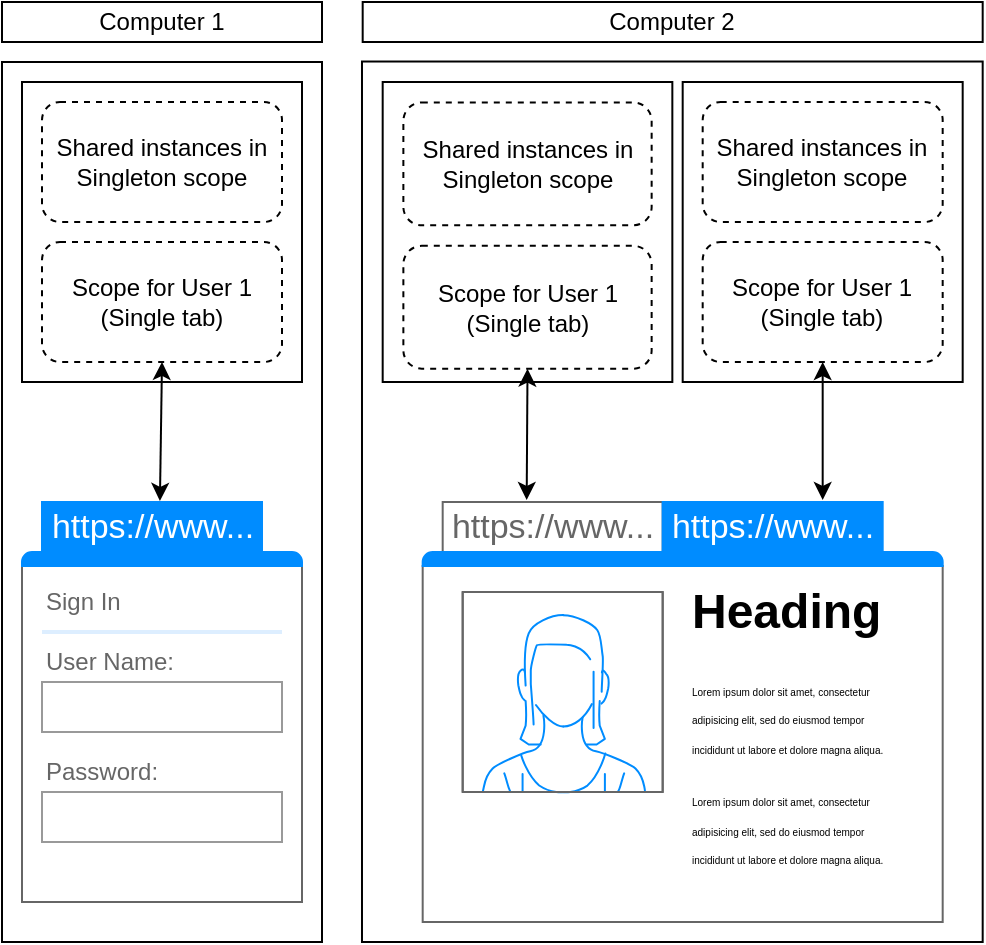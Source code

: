 <mxfile version="12.9.9" type="device"><diagram name="Page-1" id="03018318-947c-dd8e-b7a3-06fadd420f32"><mxGraphModel dx="808" dy="524" grid="1" gridSize="10" guides="1" tooltips="1" connect="1" arrows="1" fold="1" page="1" pageScale="1" pageWidth="1100" pageHeight="850" background="#ffffff" math="0" shadow="0"><root><mxCell id="0"/><mxCell id="1" parent="0"/><mxCell id="RKF1HEd_bbcttFlX-irO-1" value="" style="group" vertex="1" connectable="0" parent="1"><mxGeometry x="110" y="70" width="150" height="430" as="geometry"/></mxCell><mxCell id="RKF1HEd_bbcttFlX-irO-16" value="" style="rounded=0;whiteSpace=wrap;html=1;" vertex="1" parent="RKF1HEd_bbcttFlX-irO-1"><mxGeometry x="-10" y="-10" width="160" height="440" as="geometry"/></mxCell><mxCell id="Ktno1tzFjxi-DGEUZPoW-3" value="" style="rounded=0;whiteSpace=wrap;html=1;" parent="RKF1HEd_bbcttFlX-irO-1" vertex="1"><mxGeometry width="140" height="150" as="geometry"/></mxCell><mxCell id="Ktno1tzFjxi-DGEUZPoW-4" value="Shared instances in Singleton scope" style="rounded=1;whiteSpace=wrap;html=1;dashed=1;" parent="RKF1HEd_bbcttFlX-irO-1" vertex="1"><mxGeometry x="10" y="10" width="120" height="60" as="geometry"/></mxCell><mxCell id="Ktno1tzFjxi-DGEUZPoW-5" value="Scope for User 1&lt;br&gt;(Single tab)" style="rounded=1;whiteSpace=wrap;html=1;dashed=1;" parent="RKF1HEd_bbcttFlX-irO-1" vertex="1"><mxGeometry x="10" y="80" width="120" height="60" as="geometry"/></mxCell><mxCell id="Ktno1tzFjxi-DGEUZPoW-33" value="" style="endArrow=classic;startArrow=classic;html=1;entryX=0.5;entryY=1;entryDx=0;entryDy=0;exitX=0.536;exitY=-0.021;exitDx=0;exitDy=0;exitPerimeter=0;" parent="RKF1HEd_bbcttFlX-irO-1" source="Ktno1tzFjxi-DGEUZPoW-24" target="Ktno1tzFjxi-DGEUZPoW-5" edge="1"><mxGeometry width="50" height="50" relative="1" as="geometry"><mxPoint x="-60" y="220" as="sourcePoint"/><mxPoint x="-10" y="170" as="targetPoint"/></mxGeometry></mxCell><mxCell id="Ktno1tzFjxi-DGEUZPoW-23" value="" style="strokeWidth=1;shadow=0;dashed=0;align=center;html=1;shape=mxgraph.mockup.containers.marginRect2;rectMarginTop=32;strokeColor=#666666;gradientColor=none;" parent="1" vertex="1"><mxGeometry x="110" y="280" width="140" height="200" as="geometry"/></mxCell><mxCell id="Ktno1tzFjxi-DGEUZPoW-24" value="&lt;font color=&quot;#ffffff&quot;&gt;https://www...&lt;/font&gt;" style="strokeColor=#008CFF;fillColor=#008CFF;gradientColor=inherit;strokeWidth=1;shadow=0;dashed=0;align=center;html=1;shape=mxgraph.mockup.containers.rrect;rSize=0;fontSize=17;fontColor=#666666;gradientColor=none;" parent="Ktno1tzFjxi-DGEUZPoW-23" vertex="1"><mxGeometry width="110" height="25" relative="1" as="geometry"><mxPoint x="10" as="offset"/></mxGeometry></mxCell><mxCell id="Ktno1tzFjxi-DGEUZPoW-27" value="" style="strokeWidth=1;shadow=0;dashed=0;align=center;html=1;shape=mxgraph.mockup.containers.topButton;rSize=5;strokeColor=#008cff;fillColor=#008cff;gradientColor=none;resizeWidth=1;movable=0;deletable=1;" parent="Ktno1tzFjxi-DGEUZPoW-23" vertex="1"><mxGeometry width="140" height="7" relative="1" as="geometry"><mxPoint y="25" as="offset"/></mxGeometry></mxCell><mxCell id="Ktno1tzFjxi-DGEUZPoW-60" value="Sign In" style="strokeWidth=1;shadow=0;dashed=0;align=center;html=1;shape=mxgraph.mockup.forms.anchor;fontSize=12;fontColor=#666666;align=left;resizeWidth=1;spacingLeft=0;" parent="Ktno1tzFjxi-DGEUZPoW-23" vertex="1"><mxGeometry y="30" width="100" height="20" as="geometry"><mxPoint x="10" y="10" as="offset"/></mxGeometry></mxCell><mxCell id="Ktno1tzFjxi-DGEUZPoW-61" value="" style="shape=line;strokeColor=#ddeeff;strokeWidth=2;html=1;resizeWidth=1;" parent="Ktno1tzFjxi-DGEUZPoW-23" vertex="1"><mxGeometry x="10" y="60" width="120" height="10" as="geometry"><mxPoint x="10" y="30" as="offset"/></mxGeometry></mxCell><mxCell id="Ktno1tzFjxi-DGEUZPoW-62" value="User Name:" style="strokeWidth=1;shadow=0;dashed=0;align=center;html=1;shape=mxgraph.mockup.forms.anchor;fontSize=12;fontColor=#666666;align=left;resizeWidth=1;spacingLeft=0;" parent="Ktno1tzFjxi-DGEUZPoW-23" vertex="1"><mxGeometry y="30" width="100" height="20" as="geometry"><mxPoint x="10" y="40" as="offset"/></mxGeometry></mxCell><mxCell id="Ktno1tzFjxi-DGEUZPoW-63" value="johndoe" style="strokeWidth=1;shadow=0;dashed=0;align=center;html=1;shape=mxgraph.mockup.forms.rrect;rSize=0;strokeColor=#999999;fontColor=#666666;align=left;spacingLeft=5;resizeWidth=1;" parent="Ktno1tzFjxi-DGEUZPoW-23" vertex="1"><mxGeometry x="10" y="90" width="120" height="25" as="geometry"><mxPoint x="10" y="60" as="offset"/></mxGeometry></mxCell><mxCell id="Ktno1tzFjxi-DGEUZPoW-64" value="Password:" style="strokeWidth=1;shadow=0;dashed=0;align=center;html=1;shape=mxgraph.mockup.forms.anchor;fontSize=12;fontColor=#666666;align=left;resizeWidth=1;spacingLeft=0;" parent="Ktno1tzFjxi-DGEUZPoW-23" vertex="1"><mxGeometry y="30" width="100" height="20" as="geometry"><mxPoint x="10" y="95" as="offset"/></mxGeometry></mxCell><mxCell id="Ktno1tzFjxi-DGEUZPoW-65" value="" style="strokeWidth=1;shadow=0;dashed=0;align=center;html=1;shape=mxgraph.mockup.forms.rrect;rSize=0;strokeColor=#999999;fontColor=#666666;align=left;spacingLeft=5;resizeWidth=1;" parent="Ktno1tzFjxi-DGEUZPoW-23" vertex="1"><mxGeometry x="10" y="145" width="120" height="25" as="geometry"><mxPoint x="10" y="115" as="offset"/></mxGeometry></mxCell><mxCell id="RKF1HEd_bbcttFlX-irO-2" value="" style="group" vertex="1" connectable="0" parent="1"><mxGeometry x="290.34" y="70" width="300" height="430" as="geometry"/></mxCell><mxCell id="RKF1HEd_bbcttFlX-irO-17" value="" style="rounded=0;whiteSpace=wrap;html=1;" vertex="1" parent="RKF1HEd_bbcttFlX-irO-2"><mxGeometry x="-10.345" y="-10.238" width="310.345" height="440.238" as="geometry"/></mxCell><mxCell id="RKF1HEd_bbcttFlX-irO-3" value="" style="rounded=0;whiteSpace=wrap;html=1;" vertex="1" parent="RKF1HEd_bbcttFlX-irO-2"><mxGeometry width="144.83" height="150" as="geometry"/></mxCell><mxCell id="RKF1HEd_bbcttFlX-irO-4" value="Shared instances in Singleton scope" style="rounded=1;whiteSpace=wrap;html=1;dashed=1;" vertex="1" parent="RKF1HEd_bbcttFlX-irO-2"><mxGeometry x="10.345" y="10.238" width="124.138" height="61.429" as="geometry"/></mxCell><mxCell id="RKF1HEd_bbcttFlX-irO-5" value="Scope for User 1&lt;br&gt;(Single tab)" style="rounded=1;whiteSpace=wrap;html=1;dashed=1;" vertex="1" parent="RKF1HEd_bbcttFlX-irO-2"><mxGeometry x="10.345" y="81.905" width="124.138" height="61.429" as="geometry"/></mxCell><mxCell id="RKF1HEd_bbcttFlX-irO-6" value="" style="endArrow=classic;startArrow=classic;html=1;entryX=0.5;entryY=1;entryDx=0;entryDy=0;" edge="1" parent="1" target="RKF1HEd_bbcttFlX-irO-5"><mxGeometry width="50" height="50" relative="1" as="geometry"><mxPoint x="362.34" y="279" as="sourcePoint"/><mxPoint x="280.34" y="240" as="targetPoint"/></mxGeometry></mxCell><mxCell id="RKF1HEd_bbcttFlX-irO-7" value="" style="group" vertex="1" connectable="0" parent="1"><mxGeometry x="440.34" y="70" width="140" height="150" as="geometry"/></mxCell><mxCell id="RKF1HEd_bbcttFlX-irO-8" value="" style="rounded=0;whiteSpace=wrap;html=1;" vertex="1" parent="RKF1HEd_bbcttFlX-irO-7"><mxGeometry width="140" height="150" as="geometry"/></mxCell><mxCell id="RKF1HEd_bbcttFlX-irO-9" value="Shared instances in Singleton scope" style="rounded=1;whiteSpace=wrap;html=1;dashed=1;" vertex="1" parent="RKF1HEd_bbcttFlX-irO-7"><mxGeometry x="10" y="10" width="120" height="60" as="geometry"/></mxCell><mxCell id="RKF1HEd_bbcttFlX-irO-10" value="Scope for User 1&lt;br&gt;(Single tab)" style="rounded=1;whiteSpace=wrap;html=1;dashed=1;" vertex="1" parent="RKF1HEd_bbcttFlX-irO-7"><mxGeometry x="10" y="80" width="120" height="60" as="geometry"/></mxCell><mxCell id="RKF1HEd_bbcttFlX-irO-11" value="" style="endArrow=classic;startArrow=classic;html=1;entryX=0.5;entryY=1;entryDx=0;entryDy=0;" edge="1" parent="1" target="RKF1HEd_bbcttFlX-irO-10"><mxGeometry width="50" height="50" relative="1" as="geometry"><mxPoint x="510.34" y="279" as="sourcePoint"/><mxPoint x="430.34" y="240" as="targetPoint"/></mxGeometry></mxCell><mxCell id="Ktno1tzFjxi-DGEUZPoW-28" value="" style="strokeWidth=1;shadow=0;dashed=0;align=center;html=1;shape=mxgraph.mockup.containers.marginRect2;rectMarginTop=32;strokeColor=#666666;gradientColor=none;" parent="1" vertex="1"><mxGeometry x="310.34" y="280" width="260" height="210" as="geometry"/></mxCell><mxCell id="Ktno1tzFjxi-DGEUZPoW-29" value="https://www..." style="strokeColor=inherit;fillColor=inherit;gradientColor=inherit;strokeWidth=1;shadow=0;dashed=0;align=center;html=1;shape=mxgraph.mockup.containers.rrect;rSize=0;fontSize=17;fontColor=#666666;gradientColor=none;" parent="Ktno1tzFjxi-DGEUZPoW-28" vertex="1"><mxGeometry width="110" height="25" relative="1" as="geometry"><mxPoint x="10" as="offset"/></mxGeometry></mxCell><mxCell id="Ktno1tzFjxi-DGEUZPoW-30" value="https://www..." style="strokeWidth=1;shadow=0;dashed=0;align=center;html=1;shape=mxgraph.mockup.containers.rrect;rSize=0;fontSize=17;fontColor=#ffffff;strokeColor=#008cff;fillColor=#008cff;" parent="Ktno1tzFjxi-DGEUZPoW-28" vertex="1"><mxGeometry width="110" height="25" relative="1" as="geometry"><mxPoint x="120" as="offset"/></mxGeometry></mxCell><mxCell id="Ktno1tzFjxi-DGEUZPoW-32" value="" style="strokeWidth=1;shadow=0;dashed=0;align=center;html=1;shape=mxgraph.mockup.containers.topButton;rSize=5;strokeColor=#008cff;fillColor=#008cff;gradientColor=none;resizeWidth=1;movable=0;deletable=1;" parent="Ktno1tzFjxi-DGEUZPoW-28" vertex="1"><mxGeometry width="260" height="7" relative="1" as="geometry"><mxPoint y="25" as="offset"/></mxGeometry></mxCell><mxCell id="Ktno1tzFjxi-DGEUZPoW-69" value="" style="verticalLabelPosition=bottom;shadow=0;dashed=0;align=center;html=1;verticalAlign=top;strokeWidth=1;shape=mxgraph.mockup.containers.userFemale;strokeColor=#666666;strokeColor2=#008cff;fillColor=#FFFFFF;" parent="Ktno1tzFjxi-DGEUZPoW-28" vertex="1"><mxGeometry x="20" y="45" width="100" height="100" as="geometry"/></mxCell><mxCell id="Ktno1tzFjxi-DGEUZPoW-71" value="&lt;h1&gt;Heading&lt;/h1&gt;&lt;p&gt;&lt;font style=&quot;font-size: 5px&quot;&gt;Lorem ipsum dolor sit amet, consectetur adipisicing elit, sed do eiusmod tempor incididunt ut labore et dolore magna aliqua.&lt;/font&gt;&lt;/p&gt;&lt;p&gt;&lt;font style=&quot;font-size: 5px&quot;&gt;Lorem ipsum dolor sit amet, consectetur adipisicing elit, sed do eiusmod tempor incididunt ut labore et dolore magna aliqua.&lt;br&gt;&lt;/font&gt;&lt;/p&gt;" style="text;html=1;strokeColor=none;fillColor=none;spacing=5;spacingTop=-20;whiteSpace=wrap;overflow=hidden;rounded=0;dashed=1;" parent="Ktno1tzFjxi-DGEUZPoW-28" vertex="1"><mxGeometry x="130" y="35" width="110" height="155" as="geometry"/></mxCell><mxCell id="RKF1HEd_bbcttFlX-irO-18" value="Computer 1" style="text;html=1;strokeColor=#000000;fillColor=#ffffff;align=center;verticalAlign=middle;whiteSpace=wrap;rounded=0;" vertex="1" parent="1"><mxGeometry x="100" y="30" width="160" height="20" as="geometry"/></mxCell><mxCell id="RKF1HEd_bbcttFlX-irO-21" value="Computer 2" style="text;html=1;strokeColor=#000000;fillColor=#ffffff;align=center;verticalAlign=middle;whiteSpace=wrap;rounded=0;" vertex="1" parent="1"><mxGeometry x="280.34" y="30" width="310" height="20" as="geometry"/></mxCell></root></mxGraphModel></diagram></mxfile>